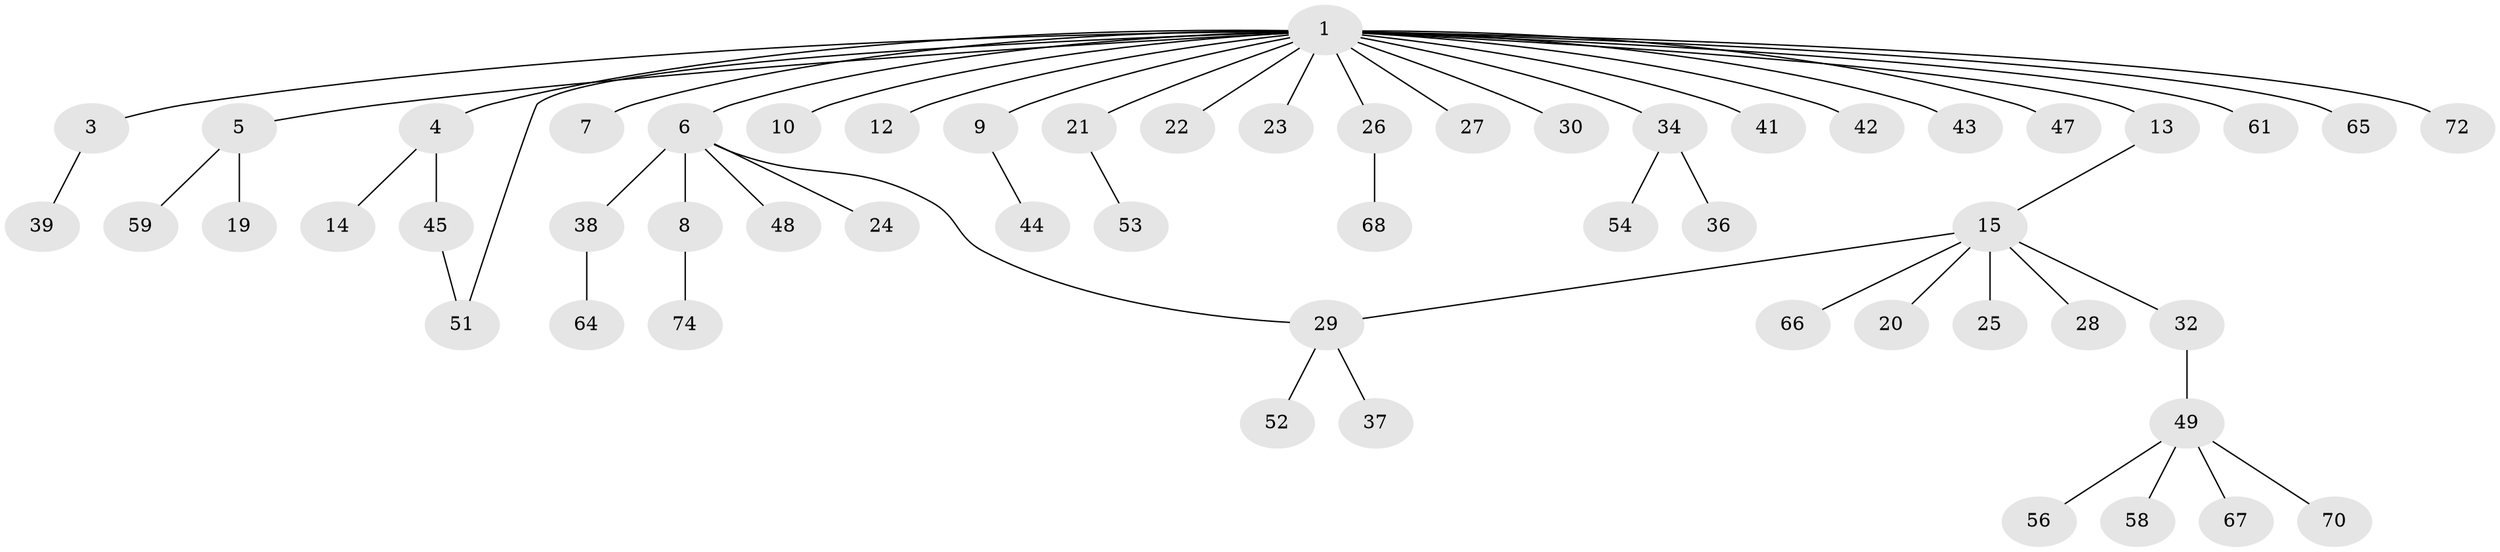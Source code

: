 // original degree distribution, {3: 0.10810810810810811, 23: 0.013513513513513514, 2: 0.22972972972972974, 5: 0.02702702702702703, 1: 0.581081081081081, 6: 0.02702702702702703, 4: 0.013513513513513514}
// Generated by graph-tools (version 1.1) at 2025/41/03/06/25 10:41:46]
// undirected, 55 vertices, 56 edges
graph export_dot {
graph [start="1"]
  node [color=gray90,style=filled];
  1 [super="+2"];
  3 [super="+31"];
  4;
  5 [super="+11"];
  6 [super="+17"];
  7;
  8 [super="+35"];
  9 [super="+18"];
  10 [super="+73"];
  12;
  13;
  14;
  15 [super="+16"];
  19;
  20 [super="+33"];
  21 [super="+50"];
  22;
  23 [super="+63"];
  24;
  25;
  26 [super="+69"];
  27;
  28;
  29 [super="+71"];
  30;
  32 [super="+40"];
  34 [super="+55"];
  36;
  37;
  38;
  39;
  41;
  42;
  43;
  44;
  45 [super="+46"];
  47;
  48 [super="+62"];
  49 [super="+60"];
  51 [super="+57"];
  52;
  53;
  54;
  56;
  58;
  59;
  61;
  64;
  65;
  66;
  67;
  68;
  70;
  72;
  74;
  1 -- 7;
  1 -- 22;
  1 -- 65;
  1 -- 3;
  1 -- 4;
  1 -- 5;
  1 -- 6;
  1 -- 72;
  1 -- 9;
  1 -- 10;
  1 -- 12;
  1 -- 13;
  1 -- 21;
  1 -- 23;
  1 -- 26;
  1 -- 27;
  1 -- 30;
  1 -- 34;
  1 -- 41;
  1 -- 42;
  1 -- 43;
  1 -- 47;
  1 -- 51;
  1 -- 61;
  3 -- 39;
  4 -- 14;
  4 -- 45;
  5 -- 19;
  5 -- 59;
  6 -- 8;
  6 -- 29;
  6 -- 38;
  6 -- 24;
  6 -- 48;
  8 -- 74;
  9 -- 44;
  13 -- 15;
  15 -- 20;
  15 -- 28;
  15 -- 29;
  15 -- 32;
  15 -- 25;
  15 -- 66;
  21 -- 53;
  26 -- 68;
  29 -- 37;
  29 -- 52;
  32 -- 49;
  34 -- 36;
  34 -- 54;
  38 -- 64;
  45 -- 51;
  49 -- 56;
  49 -- 58;
  49 -- 67;
  49 -- 70;
}
